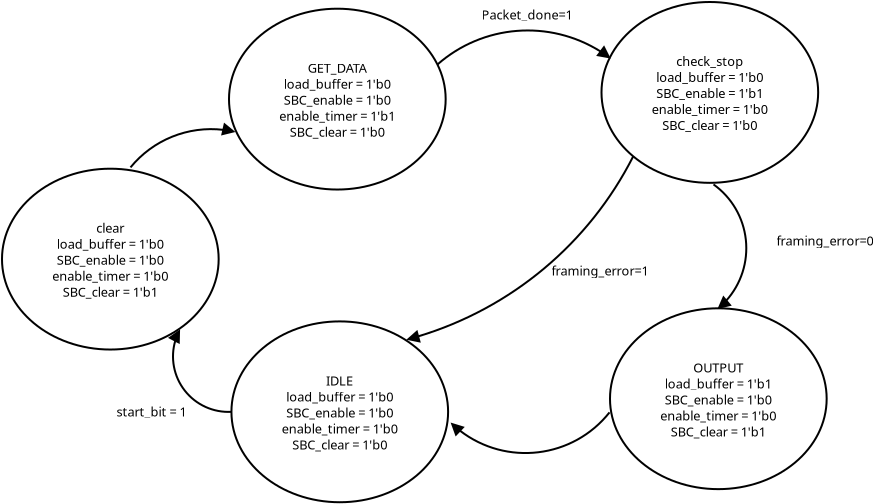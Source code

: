 <?xml version="1.0" encoding="UTF-8"?>
<dia:diagram xmlns:dia="http://www.lysator.liu.se/~alla/dia/">
  <dia:layer name="Background" visible="true" active="true">
    <dia:object type="Flowchart - Ellipse" version="0" id="O0">
      <dia:attribute name="obj_pos">
        <dia:point val="12.497,19.35"/>
      </dia:attribute>
      <dia:attribute name="obj_bb">
        <dia:rectangle val="12.447,19.3;23.38,28.442"/>
      </dia:attribute>
      <dia:attribute name="elem_corner">
        <dia:point val="12.497,19.35"/>
      </dia:attribute>
      <dia:attribute name="elem_width">
        <dia:real val="10.833"/>
      </dia:attribute>
      <dia:attribute name="elem_height">
        <dia:real val="9.042"/>
      </dia:attribute>
      <dia:attribute name="show_background">
        <dia:boolean val="true"/>
      </dia:attribute>
      <dia:attribute name="padding">
        <dia:real val="0.354"/>
      </dia:attribute>
      <dia:attribute name="text">
        <dia:composite type="text">
          <dia:attribute name="string">
            <dia:string>#IDLE
load_buffer = 1'b0
SBC_enable = 1'b0
enable_timer = 1'b0
SBC_clear = 1'b0#</dia:string>
          </dia:attribute>
          <dia:attribute name="font">
            <dia:font family="sans" style="0" name="Helvetica"/>
          </dia:attribute>
          <dia:attribute name="height">
            <dia:real val="0.8"/>
          </dia:attribute>
          <dia:attribute name="pos">
            <dia:point val="17.913,22.466"/>
          </dia:attribute>
          <dia:attribute name="color">
            <dia:color val="#000000"/>
          </dia:attribute>
          <dia:attribute name="alignment">
            <dia:enum val="1"/>
          </dia:attribute>
        </dia:composite>
      </dia:attribute>
    </dia:object>
    <dia:object type="Flowchart - Ellipse" version="0" id="O1">
      <dia:attribute name="obj_pos">
        <dia:point val="12.375,3.715"/>
      </dia:attribute>
      <dia:attribute name="obj_bb">
        <dia:rectangle val="12.325,3.665;23.258,12.807"/>
      </dia:attribute>
      <dia:attribute name="elem_corner">
        <dia:point val="12.375,3.715"/>
      </dia:attribute>
      <dia:attribute name="elem_width">
        <dia:real val="10.833"/>
      </dia:attribute>
      <dia:attribute name="elem_height">
        <dia:real val="9.042"/>
      </dia:attribute>
      <dia:attribute name="show_background">
        <dia:boolean val="true"/>
      </dia:attribute>
      <dia:attribute name="padding">
        <dia:real val="0.354"/>
      </dia:attribute>
      <dia:attribute name="text">
        <dia:composite type="text">
          <dia:attribute name="string">
            <dia:string>#GET_DATA
load_buffer = 1'b0
SBC_enable = 1'b0
enable_timer = 1'b1
SBC_clear = 1'b0#</dia:string>
          </dia:attribute>
          <dia:attribute name="font">
            <dia:font family="sans" style="0" name="Helvetica"/>
          </dia:attribute>
          <dia:attribute name="height">
            <dia:real val="0.8"/>
          </dia:attribute>
          <dia:attribute name="pos">
            <dia:point val="17.791,6.831"/>
          </dia:attribute>
          <dia:attribute name="color">
            <dia:color val="#000000"/>
          </dia:attribute>
          <dia:attribute name="alignment">
            <dia:enum val="1"/>
          </dia:attribute>
        </dia:composite>
      </dia:attribute>
    </dia:object>
    <dia:object type="Flowchart - Ellipse" version="0" id="O2">
      <dia:attribute name="obj_pos">
        <dia:point val="31,3.38"/>
      </dia:attribute>
      <dia:attribute name="obj_bb">
        <dia:rectangle val="30.95,3.33;41.883,12.472"/>
      </dia:attribute>
      <dia:attribute name="elem_corner">
        <dia:point val="31,3.38"/>
      </dia:attribute>
      <dia:attribute name="elem_width">
        <dia:real val="10.833"/>
      </dia:attribute>
      <dia:attribute name="elem_height">
        <dia:real val="9.042"/>
      </dia:attribute>
      <dia:attribute name="show_background">
        <dia:boolean val="true"/>
      </dia:attribute>
      <dia:attribute name="padding">
        <dia:real val="0.354"/>
      </dia:attribute>
      <dia:attribute name="text">
        <dia:composite type="text">
          <dia:attribute name="string">
            <dia:string>#check_stop
load_buffer = 1'b0
SBC_enable = 1'b1
enable_timer = 1'b0
SBC_clear = 1'b0#</dia:string>
          </dia:attribute>
          <dia:attribute name="font">
            <dia:font family="sans" style="0" name="Helvetica"/>
          </dia:attribute>
          <dia:attribute name="height">
            <dia:real val="0.8"/>
          </dia:attribute>
          <dia:attribute name="pos">
            <dia:point val="36.416,6.496"/>
          </dia:attribute>
          <dia:attribute name="color">
            <dia:color val="#000000"/>
          </dia:attribute>
          <dia:attribute name="alignment">
            <dia:enum val="1"/>
          </dia:attribute>
        </dia:composite>
      </dia:attribute>
    </dia:object>
    <dia:object type="Flowchart - Ellipse" version="0" id="O3">
      <dia:attribute name="obj_pos">
        <dia:point val="31.425,18.695"/>
      </dia:attribute>
      <dia:attribute name="obj_bb">
        <dia:rectangle val="31.375,18.645;42.308,27.787"/>
      </dia:attribute>
      <dia:attribute name="elem_corner">
        <dia:point val="31.425,18.695"/>
      </dia:attribute>
      <dia:attribute name="elem_width">
        <dia:real val="10.833"/>
      </dia:attribute>
      <dia:attribute name="elem_height">
        <dia:real val="9.042"/>
      </dia:attribute>
      <dia:attribute name="show_background">
        <dia:boolean val="true"/>
      </dia:attribute>
      <dia:attribute name="padding">
        <dia:real val="0.354"/>
      </dia:attribute>
      <dia:attribute name="text">
        <dia:composite type="text">
          <dia:attribute name="string">
            <dia:string>#OUTPUT
load_buffer = 1'b1
SBC_enable = 1'b0
enable_timer = 1'b0
SBC_clear = 1'b1#</dia:string>
          </dia:attribute>
          <dia:attribute name="font">
            <dia:font family="sans" style="0" name="Helvetica"/>
          </dia:attribute>
          <dia:attribute name="height">
            <dia:real val="0.8"/>
          </dia:attribute>
          <dia:attribute name="pos">
            <dia:point val="36.841,21.811"/>
          </dia:attribute>
          <dia:attribute name="color">
            <dia:color val="#000000"/>
          </dia:attribute>
          <dia:attribute name="alignment">
            <dia:enum val="1"/>
          </dia:attribute>
        </dia:composite>
      </dia:attribute>
    </dia:object>
    <dia:object type="Standard - Arc" version="0" id="O4">
      <dia:attribute name="obj_pos">
        <dia:point val="12.497,23.871"/>
      </dia:attribute>
      <dia:attribute name="obj_bb">
        <dia:rectangle val="9.326,19.731;12.566,23.94"/>
      </dia:attribute>
      <dia:attribute name="conn_endpoints">
        <dia:point val="12.497,23.871"/>
        <dia:point val="9.9,19.8"/>
      </dia:attribute>
      <dia:attribute name="curve_distance">
        <dia:real val="-1.409"/>
      </dia:attribute>
      <dia:attribute name="end_arrow">
        <dia:enum val="3"/>
      </dia:attribute>
      <dia:attribute name="end_arrow_length">
        <dia:real val="0.5"/>
      </dia:attribute>
      <dia:attribute name="end_arrow_width">
        <dia:real val="0.5"/>
      </dia:attribute>
      <dia:connections>
        <dia:connection handle="0" to="O0" connection="8"/>
      </dia:connections>
    </dia:object>
    <dia:object type="Standard - Text" version="1" id="O5">
      <dia:attribute name="obj_pos">
        <dia:point val="6.75,24.1"/>
      </dia:attribute>
      <dia:attribute name="obj_bb">
        <dia:rectangle val="6.75,23.505;10.745,24.253"/>
      </dia:attribute>
      <dia:attribute name="text">
        <dia:composite type="text">
          <dia:attribute name="string">
            <dia:string>#start_bit = 1#</dia:string>
          </dia:attribute>
          <dia:attribute name="font">
            <dia:font family="sans" style="0" name="Helvetica"/>
          </dia:attribute>
          <dia:attribute name="height">
            <dia:real val="0.8"/>
          </dia:attribute>
          <dia:attribute name="pos">
            <dia:point val="6.75,24.1"/>
          </dia:attribute>
          <dia:attribute name="color">
            <dia:color val="#000000"/>
          </dia:attribute>
          <dia:attribute name="alignment">
            <dia:enum val="0"/>
          </dia:attribute>
        </dia:composite>
      </dia:attribute>
      <dia:attribute name="valign">
        <dia:enum val="3"/>
      </dia:attribute>
    </dia:object>
    <dia:object type="Standard - Arc" version="0" id="O6">
      <dia:attribute name="obj_pos">
        <dia:point val="22.796,6.506"/>
      </dia:attribute>
      <dia:attribute name="obj_bb">
        <dia:rectangle val="22.744,4.753;31.464,6.558"/>
      </dia:attribute>
      <dia:attribute name="conn_endpoints">
        <dia:point val="22.796,6.506"/>
        <dia:point val="31.412,6.171"/>
      </dia:attribute>
      <dia:attribute name="curve_distance">
        <dia:real val="-1.531"/>
      </dia:attribute>
      <dia:attribute name="end_arrow">
        <dia:enum val="3"/>
      </dia:attribute>
      <dia:attribute name="end_arrow_length">
        <dia:real val="0.5"/>
      </dia:attribute>
      <dia:attribute name="end_arrow_width">
        <dia:real val="0.5"/>
      </dia:attribute>
      <dia:connections>
        <dia:connection handle="0" to="O1" connection="1"/>
        <dia:connection handle="1" to="O2" connection="7"/>
      </dia:connections>
    </dia:object>
    <dia:object type="Standard - Text" version="1" id="O7">
      <dia:attribute name="obj_pos">
        <dia:point val="25,4.25"/>
      </dia:attribute>
      <dia:attribute name="obj_bb">
        <dia:rectangle val="25,3.655;29.957,4.402"/>
      </dia:attribute>
      <dia:attribute name="text">
        <dia:composite type="text">
          <dia:attribute name="string">
            <dia:string>#Packet_done=1#</dia:string>
          </dia:attribute>
          <dia:attribute name="font">
            <dia:font family="sans" style="0" name="Helvetica"/>
          </dia:attribute>
          <dia:attribute name="height">
            <dia:real val="0.8"/>
          </dia:attribute>
          <dia:attribute name="pos">
            <dia:point val="25,4.25"/>
          </dia:attribute>
          <dia:attribute name="color">
            <dia:color val="#000000"/>
          </dia:attribute>
          <dia:attribute name="alignment">
            <dia:enum val="0"/>
          </dia:attribute>
        </dia:composite>
      </dia:attribute>
      <dia:attribute name="valign">
        <dia:enum val="3"/>
      </dia:attribute>
    </dia:object>
    <dia:object type="Standard - Arc" version="0" id="O8">
      <dia:attribute name="obj_pos">
        <dia:point val="36.6,12.5"/>
      </dia:attribute>
      <dia:attribute name="obj_bb">
        <dia:rectangle val="36.548,12.448;38.291,18.747"/>
      </dia:attribute>
      <dia:attribute name="conn_endpoints">
        <dia:point val="36.6,12.5"/>
        <dia:point val="36.841,18.695"/>
      </dia:attribute>
      <dia:attribute name="curve_distance">
        <dia:real val="-1.518"/>
      </dia:attribute>
      <dia:attribute name="end_arrow">
        <dia:enum val="3"/>
      </dia:attribute>
      <dia:attribute name="end_arrow_length">
        <dia:real val="0.5"/>
      </dia:attribute>
      <dia:attribute name="end_arrow_width">
        <dia:real val="0.5"/>
      </dia:attribute>
      <dia:connections>
        <dia:connection handle="1" to="O3" connection="4"/>
      </dia:connections>
    </dia:object>
    <dia:object type="Standard - Text" version="1" id="O9">
      <dia:attribute name="obj_pos">
        <dia:point val="39.75,15.55"/>
      </dia:attribute>
      <dia:attribute name="obj_bb">
        <dia:rectangle val="39.75,14.936;45.081,15.74"/>
      </dia:attribute>
      <dia:attribute name="text">
        <dia:composite type="text">
          <dia:attribute name="string">
            <dia:string>#framing_error=0#</dia:string>
          </dia:attribute>
          <dia:attribute name="font">
            <dia:font family="sans" style="0" name="Helvetica"/>
          </dia:attribute>
          <dia:attribute name="height">
            <dia:real val="0.8"/>
          </dia:attribute>
          <dia:attribute name="pos">
            <dia:point val="39.75,15.55"/>
          </dia:attribute>
          <dia:attribute name="color">
            <dia:color val="#000000"/>
          </dia:attribute>
          <dia:attribute name="alignment">
            <dia:enum val="0"/>
          </dia:attribute>
        </dia:composite>
      </dia:attribute>
      <dia:attribute name="valign">
        <dia:enum val="3"/>
      </dia:attribute>
    </dia:object>
    <dia:object type="Standard - Arc" version="0" id="O10">
      <dia:attribute name="obj_pos">
        <dia:point val="31.4,23.9"/>
      </dia:attribute>
      <dia:attribute name="obj_bb">
        <dia:rectangle val="23.447,23.847;31.453,25.982"/>
      </dia:attribute>
      <dia:attribute name="conn_endpoints">
        <dia:point val="31.4,23.9"/>
        <dia:point val="23.5,24.45"/>
      </dia:attribute>
      <dia:attribute name="curve_distance">
        <dia:real val="-1.748"/>
      </dia:attribute>
      <dia:attribute name="end_arrow">
        <dia:enum val="3"/>
      </dia:attribute>
      <dia:attribute name="end_arrow_length">
        <dia:real val="0.5"/>
      </dia:attribute>
      <dia:attribute name="end_arrow_width">
        <dia:real val="0.5"/>
      </dia:attribute>
    </dia:object>
    <dia:object type="Standard - Arc" version="0" id="O11">
      <dia:attribute name="obj_pos">
        <dia:point val="32.586,11.098"/>
      </dia:attribute>
      <dia:attribute name="obj_bb">
        <dia:rectangle val="21.23,11.027;32.657,20.415"/>
      </dia:attribute>
      <dia:attribute name="conn_endpoints">
        <dia:point val="32.586,11.098"/>
        <dia:point val="21.3,20.25"/>
      </dia:attribute>
      <dia:attribute name="curve_distance">
        <dia:real val="-1.55"/>
      </dia:attribute>
      <dia:attribute name="end_arrow">
        <dia:enum val="3"/>
      </dia:attribute>
      <dia:attribute name="end_arrow_length">
        <dia:real val="0.5"/>
      </dia:attribute>
      <dia:attribute name="end_arrow_width">
        <dia:real val="0.5"/>
      </dia:attribute>
      <dia:connections>
        <dia:connection handle="0" to="O2" connection="10"/>
      </dia:connections>
    </dia:object>
    <dia:object type="Standard - Text" version="1" id="O12">
      <dia:attribute name="obj_pos">
        <dia:point val="28.5,17.05"/>
      </dia:attribute>
      <dia:attribute name="obj_bb">
        <dia:rectangle val="28.5,16.455;33.815,17.203"/>
      </dia:attribute>
      <dia:attribute name="text">
        <dia:composite type="text">
          <dia:attribute name="string">
            <dia:string>#framing_error=1#</dia:string>
          </dia:attribute>
          <dia:attribute name="font">
            <dia:font family="sans" style="0" name="Helvetica"/>
          </dia:attribute>
          <dia:attribute name="height">
            <dia:real val="0.8"/>
          </dia:attribute>
          <dia:attribute name="pos">
            <dia:point val="28.5,17.05"/>
          </dia:attribute>
          <dia:attribute name="color">
            <dia:color val="#000000"/>
          </dia:attribute>
          <dia:attribute name="alignment">
            <dia:enum val="0"/>
          </dia:attribute>
        </dia:composite>
      </dia:attribute>
      <dia:attribute name="valign">
        <dia:enum val="3"/>
      </dia:attribute>
    </dia:object>
    <dia:object type="Flowchart - Ellipse" version="0" id="O13">
      <dia:attribute name="obj_pos">
        <dia:point val="1.025,11.715"/>
      </dia:attribute>
      <dia:attribute name="obj_bb">
        <dia:rectangle val="0.975,11.665;11.908,20.807"/>
      </dia:attribute>
      <dia:attribute name="elem_corner">
        <dia:point val="1.025,11.715"/>
      </dia:attribute>
      <dia:attribute name="elem_width">
        <dia:real val="10.833"/>
      </dia:attribute>
      <dia:attribute name="elem_height">
        <dia:real val="9.042"/>
      </dia:attribute>
      <dia:attribute name="show_background">
        <dia:boolean val="true"/>
      </dia:attribute>
      <dia:attribute name="padding">
        <dia:real val="0.354"/>
      </dia:attribute>
      <dia:attribute name="text">
        <dia:composite type="text">
          <dia:attribute name="string">
            <dia:string>#clear
load_buffer = 1'b0
SBC_enable = 1'b0
enable_timer = 1'b0
SBC_clear = 1'b1#</dia:string>
          </dia:attribute>
          <dia:attribute name="font">
            <dia:font family="sans" style="0" name="Helvetica"/>
          </dia:attribute>
          <dia:attribute name="height">
            <dia:real val="0.8"/>
          </dia:attribute>
          <dia:attribute name="pos">
            <dia:point val="6.441,14.831"/>
          </dia:attribute>
          <dia:attribute name="color">
            <dia:color val="#000000"/>
          </dia:attribute>
          <dia:attribute name="alignment">
            <dia:enum val="1"/>
          </dia:attribute>
        </dia:composite>
      </dia:attribute>
    </dia:object>
    <dia:object type="Standard - Arc" version="0" id="O14">
      <dia:attribute name="obj_pos">
        <dia:point val="7.45,11.65"/>
      </dia:attribute>
      <dia:attribute name="obj_bb">
        <dia:rectangle val="7.386,9.41;12.701,11.713"/>
      </dia:attribute>
      <dia:attribute name="conn_endpoints">
        <dia:point val="7.45,11.65"/>
        <dia:point val="12.637,9.866"/>
      </dia:attribute>
      <dia:attribute name="curve_distance">
        <dia:real val="-0.781"/>
      </dia:attribute>
      <dia:attribute name="end_arrow">
        <dia:enum val="3"/>
      </dia:attribute>
      <dia:attribute name="end_arrow_length">
        <dia:real val="0.5"/>
      </dia:attribute>
      <dia:attribute name="end_arrow_width">
        <dia:real val="0.5"/>
      </dia:attribute>
    </dia:object>
  </dia:layer>
</dia:diagram>
